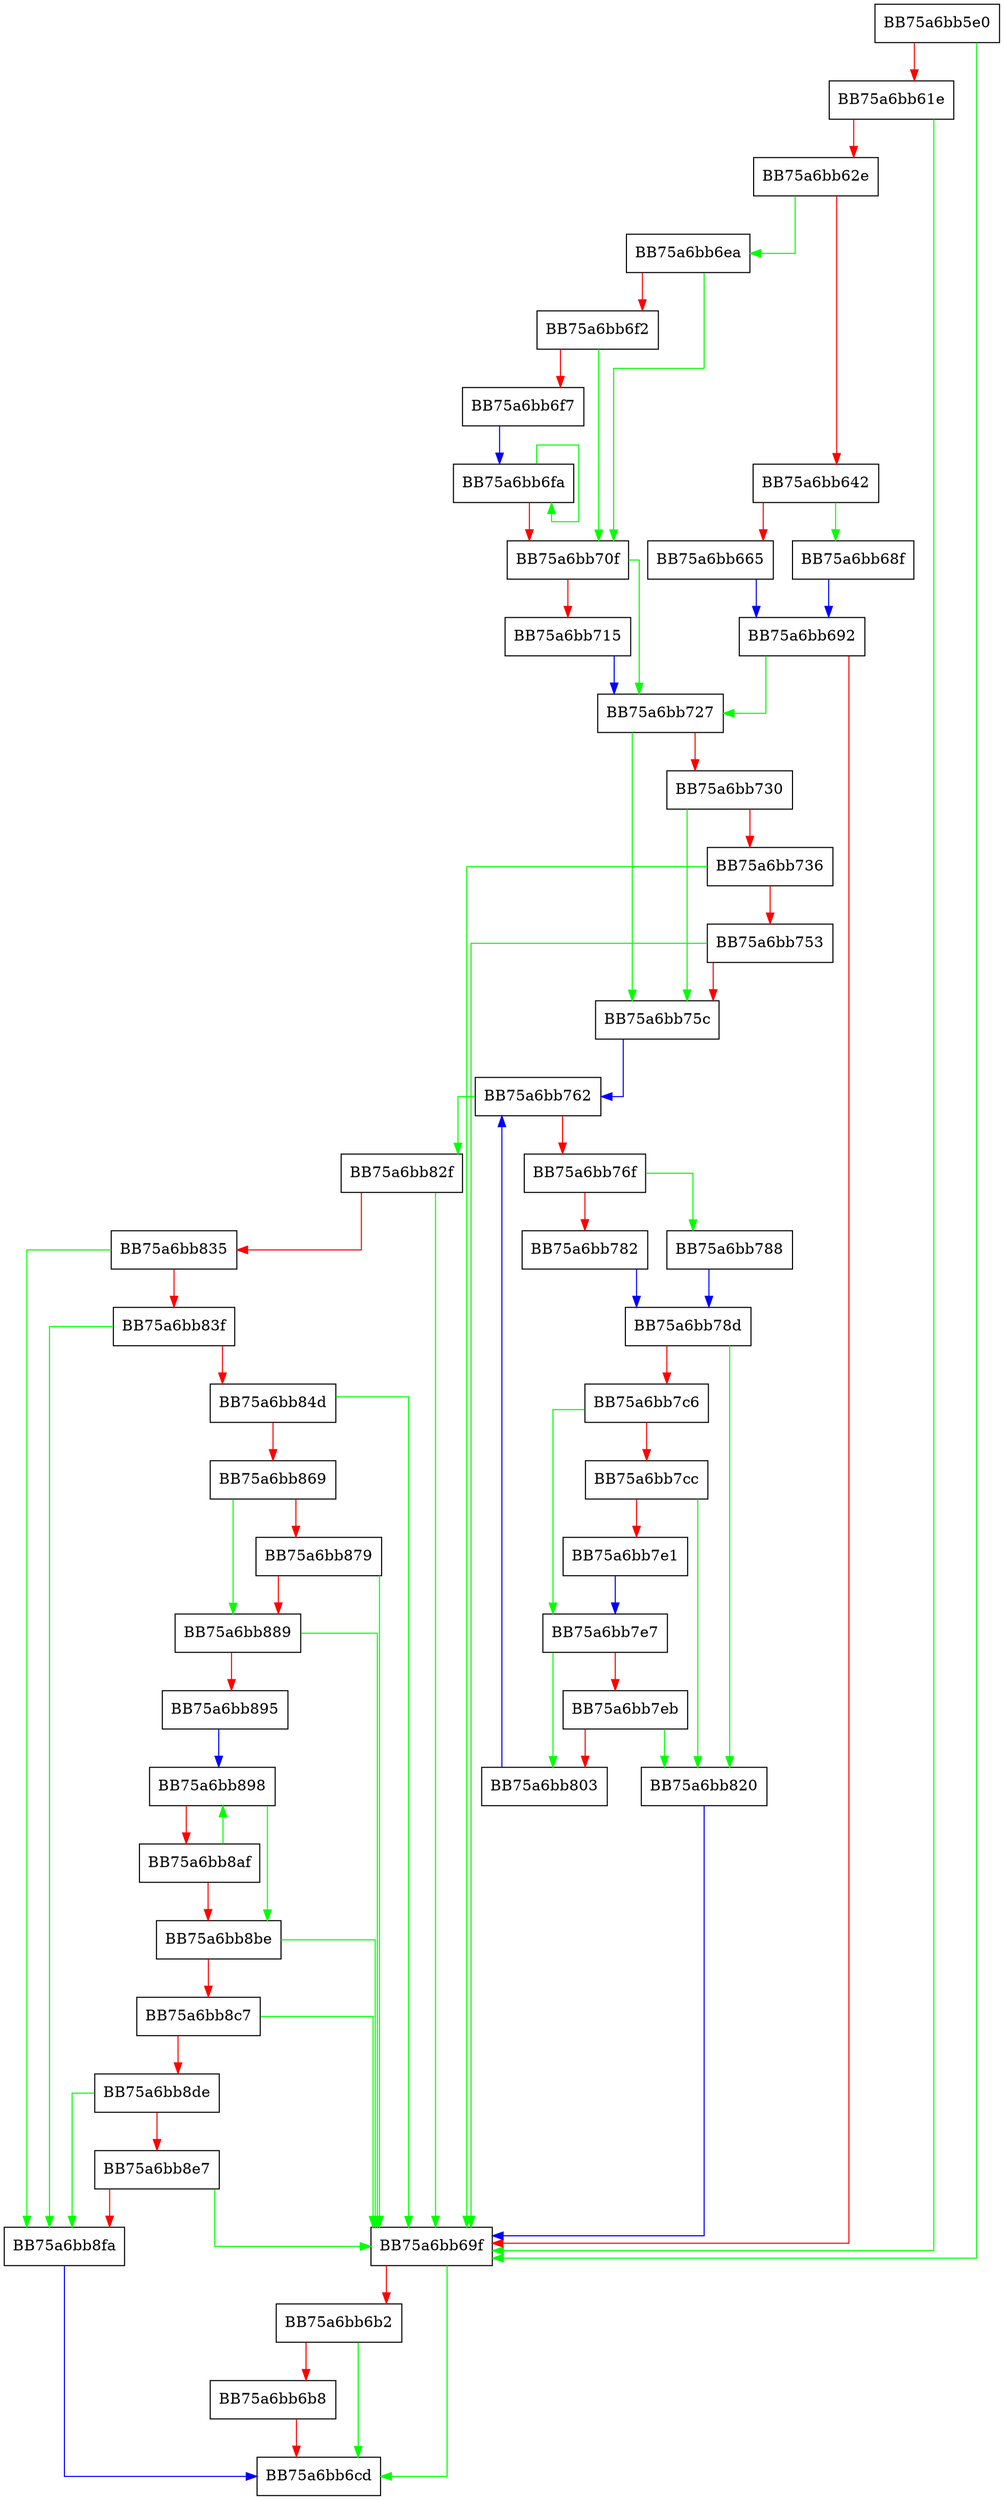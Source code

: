 digraph RequestRead {
  node [shape="box"];
  graph [splines=ortho];
  BB75a6bb5e0 -> BB75a6bb69f [color="green"];
  BB75a6bb5e0 -> BB75a6bb61e [color="red"];
  BB75a6bb61e -> BB75a6bb69f [color="green"];
  BB75a6bb61e -> BB75a6bb62e [color="red"];
  BB75a6bb62e -> BB75a6bb6ea [color="green"];
  BB75a6bb62e -> BB75a6bb642 [color="red"];
  BB75a6bb642 -> BB75a6bb68f [color="green"];
  BB75a6bb642 -> BB75a6bb665 [color="red"];
  BB75a6bb665 -> BB75a6bb692 [color="blue"];
  BB75a6bb68f -> BB75a6bb692 [color="blue"];
  BB75a6bb692 -> BB75a6bb727 [color="green"];
  BB75a6bb692 -> BB75a6bb69f [color="red"];
  BB75a6bb69f -> BB75a6bb6cd [color="green"];
  BB75a6bb69f -> BB75a6bb6b2 [color="red"];
  BB75a6bb6b2 -> BB75a6bb6cd [color="green"];
  BB75a6bb6b2 -> BB75a6bb6b8 [color="red"];
  BB75a6bb6b8 -> BB75a6bb6cd [color="red"];
  BB75a6bb6ea -> BB75a6bb70f [color="green"];
  BB75a6bb6ea -> BB75a6bb6f2 [color="red"];
  BB75a6bb6f2 -> BB75a6bb70f [color="green"];
  BB75a6bb6f2 -> BB75a6bb6f7 [color="red"];
  BB75a6bb6f7 -> BB75a6bb6fa [color="blue"];
  BB75a6bb6fa -> BB75a6bb6fa [color="green"];
  BB75a6bb6fa -> BB75a6bb70f [color="red"];
  BB75a6bb70f -> BB75a6bb727 [color="green"];
  BB75a6bb70f -> BB75a6bb715 [color="red"];
  BB75a6bb715 -> BB75a6bb727 [color="blue"];
  BB75a6bb727 -> BB75a6bb75c [color="green"];
  BB75a6bb727 -> BB75a6bb730 [color="red"];
  BB75a6bb730 -> BB75a6bb75c [color="green"];
  BB75a6bb730 -> BB75a6bb736 [color="red"];
  BB75a6bb736 -> BB75a6bb69f [color="green"];
  BB75a6bb736 -> BB75a6bb753 [color="red"];
  BB75a6bb753 -> BB75a6bb69f [color="green"];
  BB75a6bb753 -> BB75a6bb75c [color="red"];
  BB75a6bb75c -> BB75a6bb762 [color="blue"];
  BB75a6bb762 -> BB75a6bb82f [color="green"];
  BB75a6bb762 -> BB75a6bb76f [color="red"];
  BB75a6bb76f -> BB75a6bb788 [color="green"];
  BB75a6bb76f -> BB75a6bb782 [color="red"];
  BB75a6bb782 -> BB75a6bb78d [color="blue"];
  BB75a6bb788 -> BB75a6bb78d [color="blue"];
  BB75a6bb78d -> BB75a6bb820 [color="green"];
  BB75a6bb78d -> BB75a6bb7c6 [color="red"];
  BB75a6bb7c6 -> BB75a6bb7e7 [color="green"];
  BB75a6bb7c6 -> BB75a6bb7cc [color="red"];
  BB75a6bb7cc -> BB75a6bb820 [color="green"];
  BB75a6bb7cc -> BB75a6bb7e1 [color="red"];
  BB75a6bb7e1 -> BB75a6bb7e7 [color="blue"];
  BB75a6bb7e7 -> BB75a6bb803 [color="green"];
  BB75a6bb7e7 -> BB75a6bb7eb [color="red"];
  BB75a6bb7eb -> BB75a6bb820 [color="green"];
  BB75a6bb7eb -> BB75a6bb803 [color="red"];
  BB75a6bb803 -> BB75a6bb762 [color="blue"];
  BB75a6bb820 -> BB75a6bb69f [color="blue"];
  BB75a6bb82f -> BB75a6bb69f [color="green"];
  BB75a6bb82f -> BB75a6bb835 [color="red"];
  BB75a6bb835 -> BB75a6bb8fa [color="green"];
  BB75a6bb835 -> BB75a6bb83f [color="red"];
  BB75a6bb83f -> BB75a6bb8fa [color="green"];
  BB75a6bb83f -> BB75a6bb84d [color="red"];
  BB75a6bb84d -> BB75a6bb69f [color="green"];
  BB75a6bb84d -> BB75a6bb869 [color="red"];
  BB75a6bb869 -> BB75a6bb889 [color="green"];
  BB75a6bb869 -> BB75a6bb879 [color="red"];
  BB75a6bb879 -> BB75a6bb69f [color="green"];
  BB75a6bb879 -> BB75a6bb889 [color="red"];
  BB75a6bb889 -> BB75a6bb69f [color="green"];
  BB75a6bb889 -> BB75a6bb895 [color="red"];
  BB75a6bb895 -> BB75a6bb898 [color="blue"];
  BB75a6bb898 -> BB75a6bb8be [color="green"];
  BB75a6bb898 -> BB75a6bb8af [color="red"];
  BB75a6bb8af -> BB75a6bb898 [color="green"];
  BB75a6bb8af -> BB75a6bb8be [color="red"];
  BB75a6bb8be -> BB75a6bb69f [color="green"];
  BB75a6bb8be -> BB75a6bb8c7 [color="red"];
  BB75a6bb8c7 -> BB75a6bb69f [color="green"];
  BB75a6bb8c7 -> BB75a6bb8de [color="red"];
  BB75a6bb8de -> BB75a6bb8fa [color="green"];
  BB75a6bb8de -> BB75a6bb8e7 [color="red"];
  BB75a6bb8e7 -> BB75a6bb69f [color="green"];
  BB75a6bb8e7 -> BB75a6bb8fa [color="red"];
  BB75a6bb8fa -> BB75a6bb6cd [color="blue"];
}